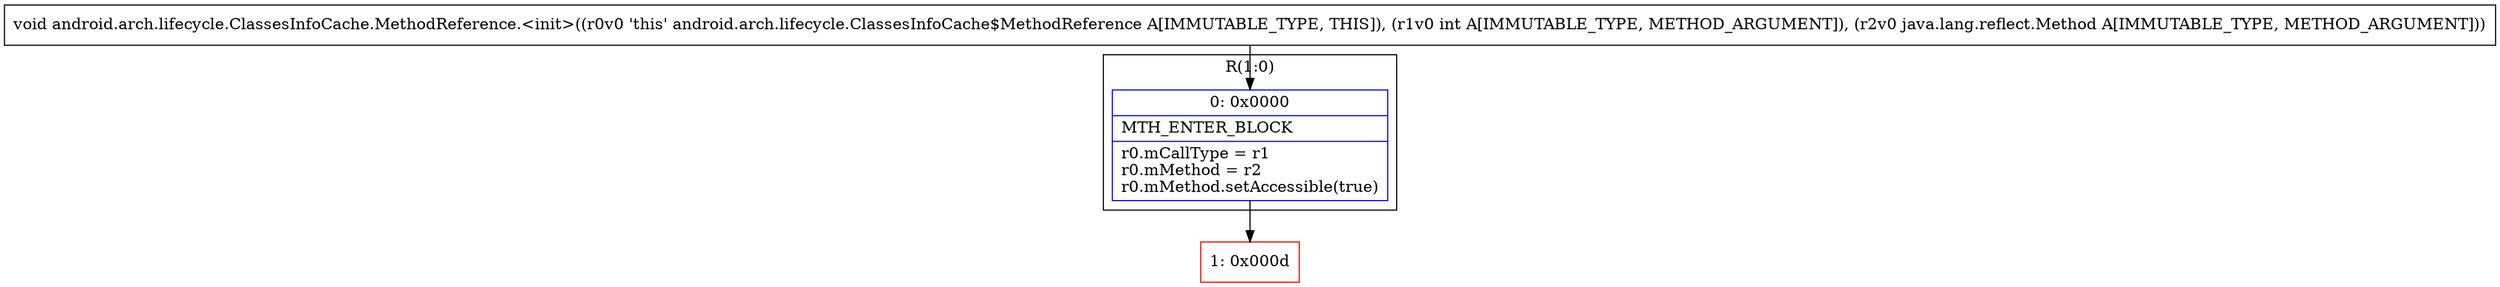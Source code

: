 digraph "CFG forandroid.arch.lifecycle.ClassesInfoCache.MethodReference.\<init\>(ILjava\/lang\/reflect\/Method;)V" {
subgraph cluster_Region_1872029086 {
label = "R(1:0)";
node [shape=record,color=blue];
Node_0 [shape=record,label="{0\:\ 0x0000|MTH_ENTER_BLOCK\l|r0.mCallType = r1\lr0.mMethod = r2\lr0.mMethod.setAccessible(true)\l}"];
}
Node_1 [shape=record,color=red,label="{1\:\ 0x000d}"];
MethodNode[shape=record,label="{void android.arch.lifecycle.ClassesInfoCache.MethodReference.\<init\>((r0v0 'this' android.arch.lifecycle.ClassesInfoCache$MethodReference A[IMMUTABLE_TYPE, THIS]), (r1v0 int A[IMMUTABLE_TYPE, METHOD_ARGUMENT]), (r2v0 java.lang.reflect.Method A[IMMUTABLE_TYPE, METHOD_ARGUMENT])) }"];
MethodNode -> Node_0;
Node_0 -> Node_1;
}

